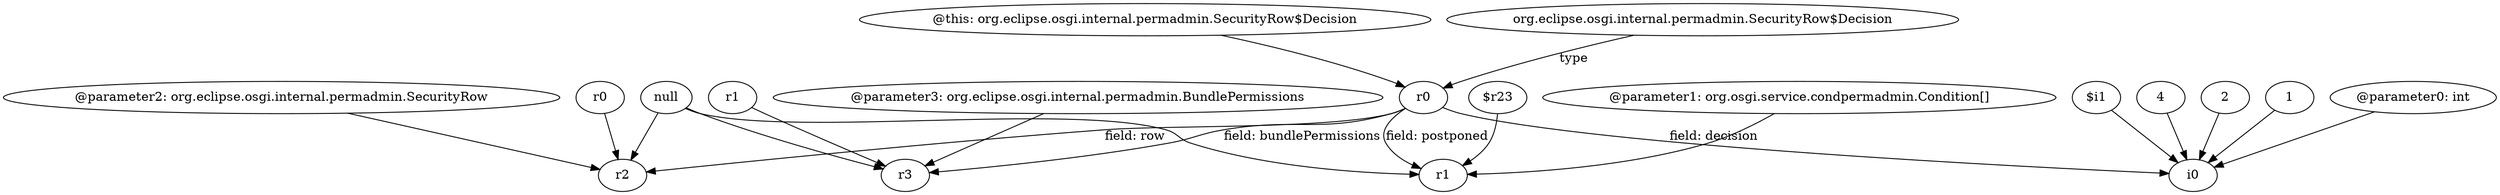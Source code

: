 digraph g {
0[label="r0"]
1[label="r2"]
0->1[label=""]
2[label="null"]
3[label="r3"]
2->3[label=""]
2->1[label=""]
4[label="@parameter1: org.osgi.service.condpermadmin.Condition[]"]
5[label="r1"]
4->5[label=""]
6[label="@parameter2: org.eclipse.osgi.internal.permadmin.SecurityRow"]
6->1[label=""]
7[label="$i1"]
8[label="i0"]
7->8[label=""]
9[label="r1"]
9->3[label=""]
10[label="@parameter3: org.eclipse.osgi.internal.permadmin.BundlePermissions"]
10->3[label=""]
11[label="r0"]
11->8[label="field: decision"]
11->5[label="field: postponed"]
12[label="$r23"]
12->5[label=""]
13[label="4"]
13->8[label=""]
11->1[label="field: row"]
14[label="2"]
14->8[label=""]
11->3[label="field: bundlePermissions"]
2->5[label=""]
15[label="1"]
15->8[label=""]
16[label="@this: org.eclipse.osgi.internal.permadmin.SecurityRow$Decision"]
16->11[label=""]
17[label="@parameter0: int"]
17->8[label=""]
18[label="org.eclipse.osgi.internal.permadmin.SecurityRow$Decision"]
18->11[label="type"]
}